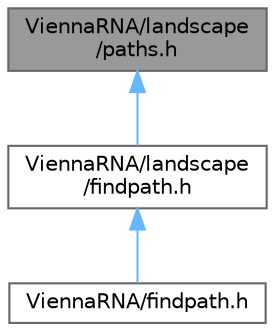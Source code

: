 digraph "ViennaRNA/landscape/paths.h"
{
 // INTERACTIVE_SVG=YES
 // LATEX_PDF_SIZE
  bgcolor="transparent";
  edge [fontname=Helvetica,fontsize=10,labelfontname=Helvetica,labelfontsize=10];
  node [fontname=Helvetica,fontsize=10,shape=box,height=0.2,width=0.4];
  Node1 [label="ViennaRNA/landscape\l/paths.h",height=0.2,width=0.4,color="gray40", fillcolor="grey60", style="filled", fontcolor="black",tooltip="API for computing (optimal) (re-)folding paths between secondary structures."];
  Node1 -> Node2 [dir="back",color="steelblue1",style="solid"];
  Node2 [label="ViennaRNA/landscape\l/findpath.h",height=0.2,width=0.4,color="grey40", fillcolor="white", style="filled",URL="$landscape_2findpath_8h.html",tooltip="A breadth-first search heuristic for optimal direct folding paths."];
  Node2 -> Node3 [dir="back",color="steelblue1",style="solid"];
  Node3 [label="ViennaRNA/findpath.h",height=0.2,width=0.4,color="grey40", fillcolor="white", style="filled",URL="$findpath_8h.html",tooltip="Use ViennaRNA/landscape/findpath.h instead."];
}

